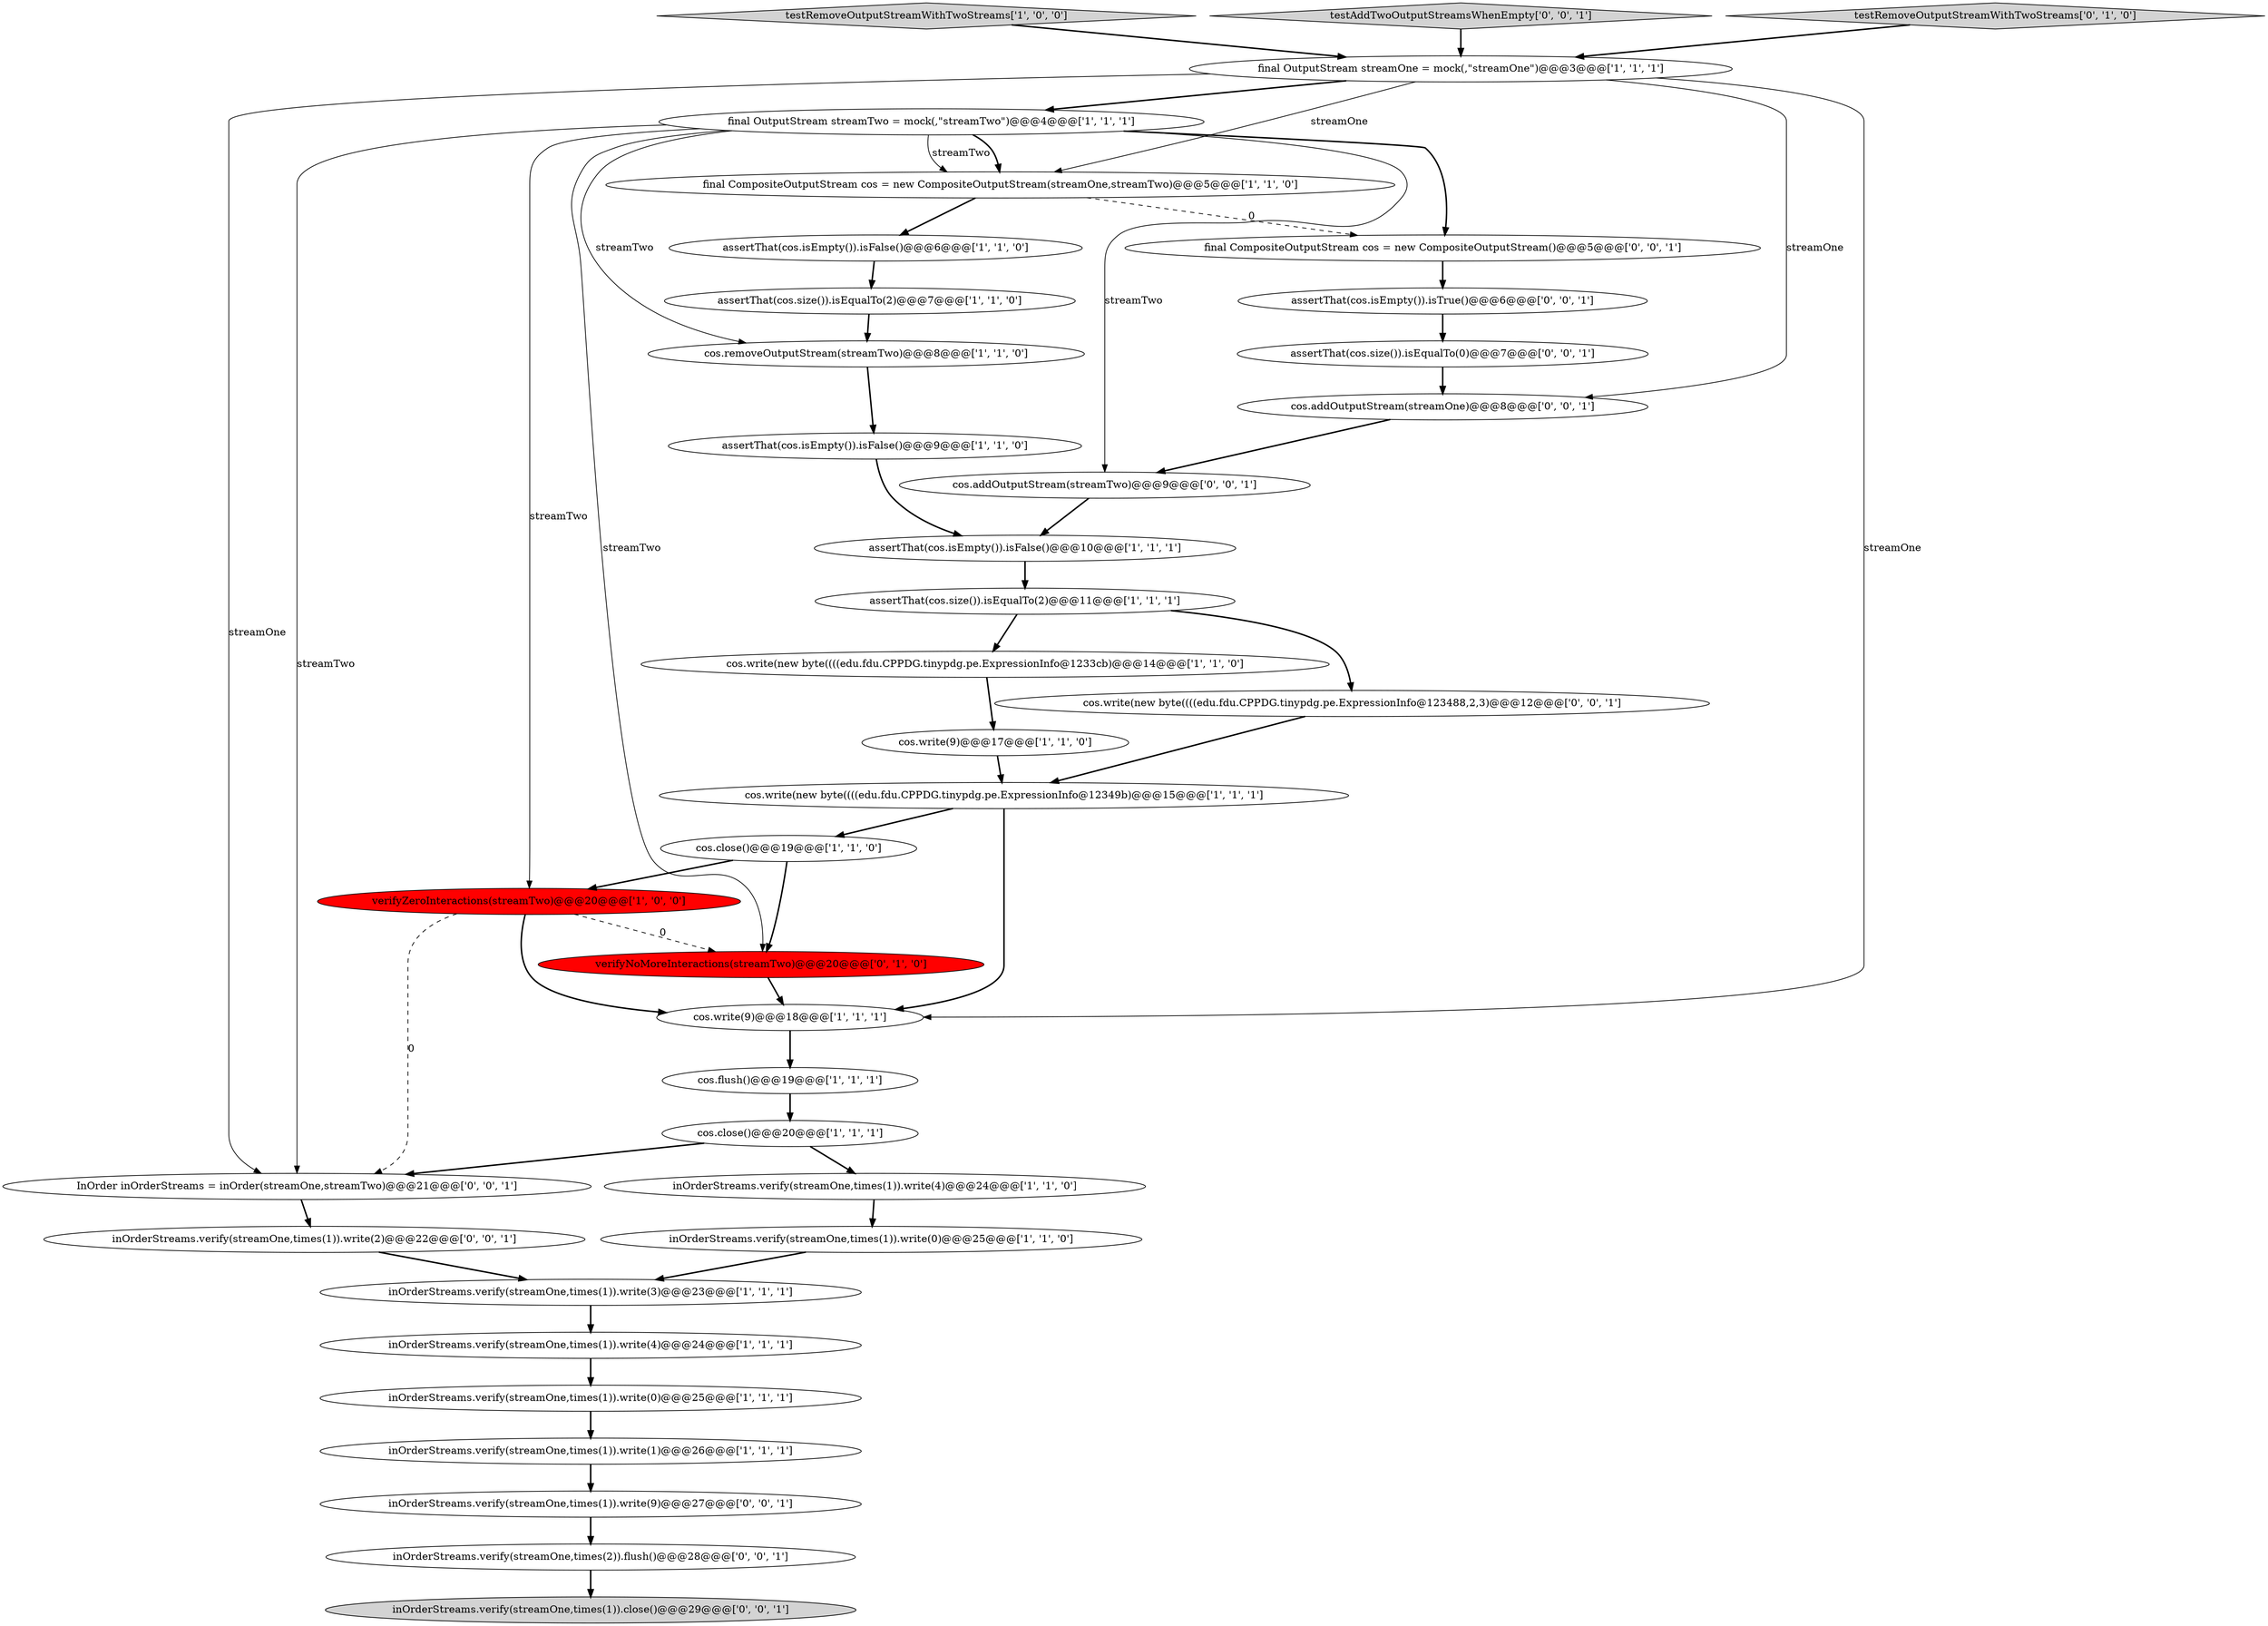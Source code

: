 digraph {
7 [style = filled, label = "cos.flush()@@@19@@@['1', '1', '1']", fillcolor = white, shape = ellipse image = "AAA0AAABBB1BBB"];
15 [style = filled, label = "assertThat(cos.size()).isEqualTo(2)@@@7@@@['1', '1', '0']", fillcolor = white, shape = ellipse image = "AAA0AAABBB1BBB"];
27 [style = filled, label = "inOrderStreams.verify(streamOne,times(1)).write(9)@@@27@@@['0', '0', '1']", fillcolor = white, shape = ellipse image = "AAA0AAABBB3BBB"];
30 [style = filled, label = "inOrderStreams.verify(streamOne,times(1)).close()@@@29@@@['0', '0', '1']", fillcolor = lightgray, shape = ellipse image = "AAA0AAABBB3BBB"];
33 [style = filled, label = "assertThat(cos.size()).isEqualTo(0)@@@7@@@['0', '0', '1']", fillcolor = white, shape = ellipse image = "AAA0AAABBB3BBB"];
16 [style = filled, label = "inOrderStreams.verify(streamOne,times(1)).write(1)@@@26@@@['1', '1', '1']", fillcolor = white, shape = ellipse image = "AAA0AAABBB1BBB"];
18 [style = filled, label = "testRemoveOutputStreamWithTwoStreams['1', '0', '0']", fillcolor = lightgray, shape = diamond image = "AAA0AAABBB1BBB"];
34 [style = filled, label = "cos.addOutputStream(streamTwo)@@@9@@@['0', '0', '1']", fillcolor = white, shape = ellipse image = "AAA0AAABBB3BBB"];
31 [style = filled, label = "cos.write(new byte((((edu.fdu.CPPDG.tinypdg.pe.ExpressionInfo@123488,2,3)@@@12@@@['0', '0', '1']", fillcolor = white, shape = ellipse image = "AAA0AAABBB3BBB"];
14 [style = filled, label = "inOrderStreams.verify(streamOne,times(1)).write(0)@@@25@@@['1', '1', '1']", fillcolor = white, shape = ellipse image = "AAA0AAABBB1BBB"];
24 [style = filled, label = "verifyNoMoreInteractions(streamTwo)@@@20@@@['0', '1', '0']", fillcolor = red, shape = ellipse image = "AAA1AAABBB2BBB"];
32 [style = filled, label = "final CompositeOutputStream cos = new CompositeOutputStream()@@@5@@@['0', '0', '1']", fillcolor = white, shape = ellipse image = "AAA0AAABBB3BBB"];
2 [style = filled, label = "cos.write(new byte((((edu.fdu.CPPDG.tinypdg.pe.ExpressionInfo@1233cb)@@@14@@@['1', '1', '0']", fillcolor = white, shape = ellipse image = "AAA0AAABBB1BBB"];
6 [style = filled, label = "cos.close()@@@19@@@['1', '1', '0']", fillcolor = white, shape = ellipse image = "AAA0AAABBB1BBB"];
29 [style = filled, label = "testAddTwoOutputStreamsWhenEmpty['0', '0', '1']", fillcolor = lightgray, shape = diamond image = "AAA0AAABBB3BBB"];
4 [style = filled, label = "inOrderStreams.verify(streamOne,times(1)).write(3)@@@23@@@['1', '1', '1']", fillcolor = white, shape = ellipse image = "AAA0AAABBB1BBB"];
17 [style = filled, label = "cos.removeOutputStream(streamTwo)@@@8@@@['1', '1', '0']", fillcolor = white, shape = ellipse image = "AAA0AAABBB1BBB"];
1 [style = filled, label = "cos.write(new byte((((edu.fdu.CPPDG.tinypdg.pe.ExpressionInfo@12349b)@@@15@@@['1', '1', '1']", fillcolor = white, shape = ellipse image = "AAA0AAABBB1BBB"];
21 [style = filled, label = "assertThat(cos.size()).isEqualTo(2)@@@11@@@['1', '1', '1']", fillcolor = white, shape = ellipse image = "AAA0AAABBB1BBB"];
22 [style = filled, label = "cos.close()@@@20@@@['1', '1', '1']", fillcolor = white, shape = ellipse image = "AAA0AAABBB1BBB"];
10 [style = filled, label = "assertThat(cos.isEmpty()).isFalse()@@@6@@@['1', '1', '0']", fillcolor = white, shape = ellipse image = "AAA0AAABBB1BBB"];
19 [style = filled, label = "final CompositeOutputStream cos = new CompositeOutputStream(streamOne,streamTwo)@@@5@@@['1', '1', '0']", fillcolor = white, shape = ellipse image = "AAA0AAABBB1BBB"];
28 [style = filled, label = "inOrderStreams.verify(streamOne,times(2)).flush()@@@28@@@['0', '0', '1']", fillcolor = white, shape = ellipse image = "AAA0AAABBB3BBB"];
5 [style = filled, label = "inOrderStreams.verify(streamOne,times(1)).write(4)@@@24@@@['1', '1', '1']", fillcolor = white, shape = ellipse image = "AAA0AAABBB1BBB"];
26 [style = filled, label = "inOrderStreams.verify(streamOne,times(1)).write(2)@@@22@@@['0', '0', '1']", fillcolor = white, shape = ellipse image = "AAA0AAABBB3BBB"];
35 [style = filled, label = "InOrder inOrderStreams = inOrder(streamOne,streamTwo)@@@21@@@['0', '0', '1']", fillcolor = white, shape = ellipse image = "AAA0AAABBB3BBB"];
23 [style = filled, label = "assertThat(cos.isEmpty()).isFalse()@@@9@@@['1', '1', '0']", fillcolor = white, shape = ellipse image = "AAA0AAABBB1BBB"];
12 [style = filled, label = "inOrderStreams.verify(streamOne,times(1)).write(4)@@@24@@@['1', '1', '0']", fillcolor = white, shape = ellipse image = "AAA0AAABBB1BBB"];
20 [style = filled, label = "assertThat(cos.isEmpty()).isFalse()@@@10@@@['1', '1', '1']", fillcolor = white, shape = ellipse image = "AAA0AAABBB1BBB"];
8 [style = filled, label = "final OutputStream streamOne = mock(,\"streamOne\")@@@3@@@['1', '1', '1']", fillcolor = white, shape = ellipse image = "AAA0AAABBB1BBB"];
9 [style = filled, label = "cos.write(9)@@@18@@@['1', '1', '1']", fillcolor = white, shape = ellipse image = "AAA0AAABBB1BBB"];
11 [style = filled, label = "cos.write(9)@@@17@@@['1', '1', '0']", fillcolor = white, shape = ellipse image = "AAA0AAABBB1BBB"];
25 [style = filled, label = "testRemoveOutputStreamWithTwoStreams['0', '1', '0']", fillcolor = lightgray, shape = diamond image = "AAA0AAABBB2BBB"];
3 [style = filled, label = "verifyZeroInteractions(streamTwo)@@@20@@@['1', '0', '0']", fillcolor = red, shape = ellipse image = "AAA1AAABBB1BBB"];
37 [style = filled, label = "assertThat(cos.isEmpty()).isTrue()@@@6@@@['0', '0', '1']", fillcolor = white, shape = ellipse image = "AAA0AAABBB3BBB"];
0 [style = filled, label = "final OutputStream streamTwo = mock(,\"streamTwo\")@@@4@@@['1', '1', '1']", fillcolor = white, shape = ellipse image = "AAA0AAABBB1BBB"];
13 [style = filled, label = "inOrderStreams.verify(streamOne,times(1)).write(0)@@@25@@@['1', '1', '0']", fillcolor = white, shape = ellipse image = "AAA0AAABBB1BBB"];
36 [style = filled, label = "cos.addOutputStream(streamOne)@@@8@@@['0', '0', '1']", fillcolor = white, shape = ellipse image = "AAA0AAABBB3BBB"];
0->19 [style = solid, label="streamTwo"];
14->16 [style = bold, label=""];
6->3 [style = bold, label=""];
29->8 [style = bold, label=""];
23->20 [style = bold, label=""];
3->35 [style = dashed, label="0"];
10->15 [style = bold, label=""];
32->37 [style = bold, label=""];
34->20 [style = bold, label=""];
16->27 [style = bold, label=""];
28->30 [style = bold, label=""];
11->1 [style = bold, label=""];
0->19 [style = bold, label=""];
0->24 [style = solid, label="streamTwo"];
27->28 [style = bold, label=""];
3->24 [style = dashed, label="0"];
19->10 [style = bold, label=""];
6->24 [style = bold, label=""];
8->19 [style = solid, label="streamOne"];
31->1 [style = bold, label=""];
5->14 [style = bold, label=""];
9->7 [style = bold, label=""];
26->4 [style = bold, label=""];
0->17 [style = solid, label="streamTwo"];
17->23 [style = bold, label=""];
1->9 [style = bold, label=""];
0->34 [style = solid, label="streamTwo"];
8->35 [style = solid, label="streamOne"];
21->2 [style = bold, label=""];
0->35 [style = solid, label="streamTwo"];
20->21 [style = bold, label=""];
8->0 [style = bold, label=""];
3->9 [style = bold, label=""];
8->36 [style = solid, label="streamOne"];
12->13 [style = bold, label=""];
7->22 [style = bold, label=""];
15->17 [style = bold, label=""];
0->3 [style = solid, label="streamTwo"];
8->9 [style = solid, label="streamOne"];
1->6 [style = bold, label=""];
21->31 [style = bold, label=""];
22->12 [style = bold, label=""];
33->36 [style = bold, label=""];
25->8 [style = bold, label=""];
18->8 [style = bold, label=""];
19->32 [style = dashed, label="0"];
0->32 [style = bold, label=""];
37->33 [style = bold, label=""];
22->35 [style = bold, label=""];
4->5 [style = bold, label=""];
35->26 [style = bold, label=""];
2->11 [style = bold, label=""];
36->34 [style = bold, label=""];
24->9 [style = bold, label=""];
13->4 [style = bold, label=""];
}
